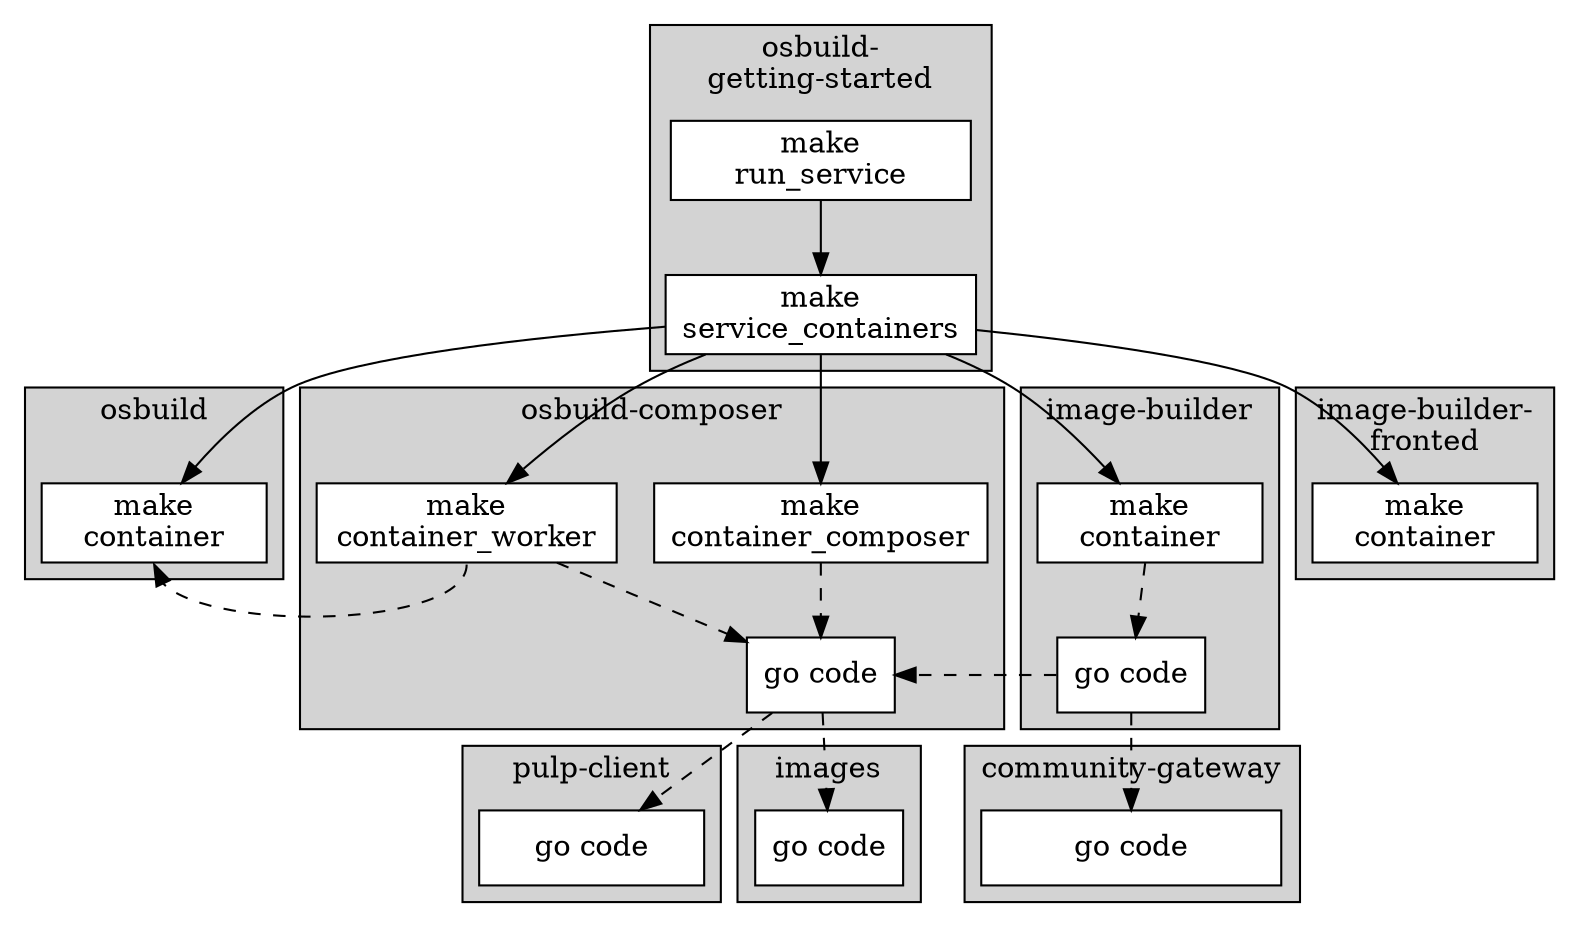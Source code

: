 digraph src_compile {
    newrank=true;
    subgraph cluster_osbuild_getting_started {
        node [ shape=box; fillcolor=white; style=filled; ]
        style=filled; fillcolor=lightgrey;

        label = "osbuild-\ngetting-started";
        osbuild_getting_started_makefile [
          label = "make\nservice_containers"
          width = 2;
        ];
        osbuild_getting_started_run [
          label = "make\nrun_service"
          width = 2;
        ];
    }

    subgraph cluster_osbuild {
        node [ shape=box; fillcolor=white; style=filled; ]
        style=filled; fillcolor=lightgrey;

        label = "osbuild\n&nbsp;";
        osbuild_makefile [
          label = "make\ncontainer";
          width = 1.5;
        ];
    }

    subgraph cluster_osbuild_composer {
        node [ shape=box; fillcolor=white; style=filled; ]
        style=filled; fillcolor=lightgrey;

        label = "osbuild-composer\n&nbsp;";
        osbuild_composer_makefile_composer [
          label = "make\ncontainer_composer"
          width = 2;
        ];
        osbuild_composer_makefile_worker [
          label = "make\ncontainer_worker"
          width = 2;
        ];

        osbuild_composer_go [ label = "go code"; ];
    }

    subgraph cluster_image_builder {
        node [ shape=box; fillcolor=white; style=filled; ]
        style=filled; fillcolor=lightgrey;

        label = "image-builder\n&nbsp;";
        image_builder_makefile [
            label = "make\ncontainer"
            width = 1.5;
        ];
        image_builder_go [ label = "go code"; ];
    }

    subgraph cluster_image_builder_frontend {
        node [ shape=box; fillcolor=white; style=filled; ]
        style=filled; fillcolor=lightgrey;

        label = "image-builder-\nfronted";
        image_builder_frontend_makefile [
          label = "make\ncontainer"
          width = 1.5;
        ];
    }
    subgraph cluster_pulp_client {
        node [ shape=box; fillcolor=white; style=filled; ]
        style=filled; fillcolor=lightgrey;

        label = "pulp-client";
        pulp_client_go [
          label = "go code";
          width = 1.5;
        ];
    }
    subgraph cluster_images {
        node [ shape=box; fillcolor=white; style=filled; ]
        style=filled; fillcolor=lightgrey;

        label = "images";
        images_go [label = "go code";];
    }
    subgraph cluster_community_gateway {
        node [ shape=box; fillcolor=white; style=filled; ]
        style=filled; fillcolor=lightgrey;

        label = "community-gateway";
        community_gateway_go [
          label = "go code";
          width = 2;
        ];
    }

    { rank=same;
      osbuild_makefile;
      osbuild_composer_makefile_composer;
      osbuild_composer_makefile_worker;
      image_builder_makefile;
      image_builder_frontend_makefile;
    }
    { rank=same;
        edge [style=dashed];
        image_builder_go -> osbuild_composer_go;
    }
    { rank=same;
        edge [style=dashed; headport=s; tailport=s];
        pulp_client_go;
        images_go;
        community_gateway_go;
    }
    osbuild_composer_go -> pulp_client_go [style=dashed;];
    osbuild_composer_go -> images_go [style=dashed;];
    image_builder_go -> community_gateway_go [style=dashed;];

    osbuild_getting_started_run -> osbuild_getting_started_makefile;

    osbuild_getting_started_makefile -> osbuild_makefile;
    osbuild_getting_started_makefile -> osbuild_composer_makefile_worker;
    osbuild_getting_started_makefile -> osbuild_composer_makefile_composer;
    osbuild_getting_started_makefile -> image_builder_makefile;
    osbuild_getting_started_makefile -> image_builder_frontend_makefile;
    osbuild_composer_makefile_worker -> osbuild_composer_go [style=dashed];
    osbuild_composer_makefile_composer -> osbuild_composer_go [style=dashed];
    image_builder_makefile -> image_builder_go [style=dashed];



    osbuild_composer_makefile_worker -> osbuild_makefile [style=dashed; headport=s; tailport=s];

}
